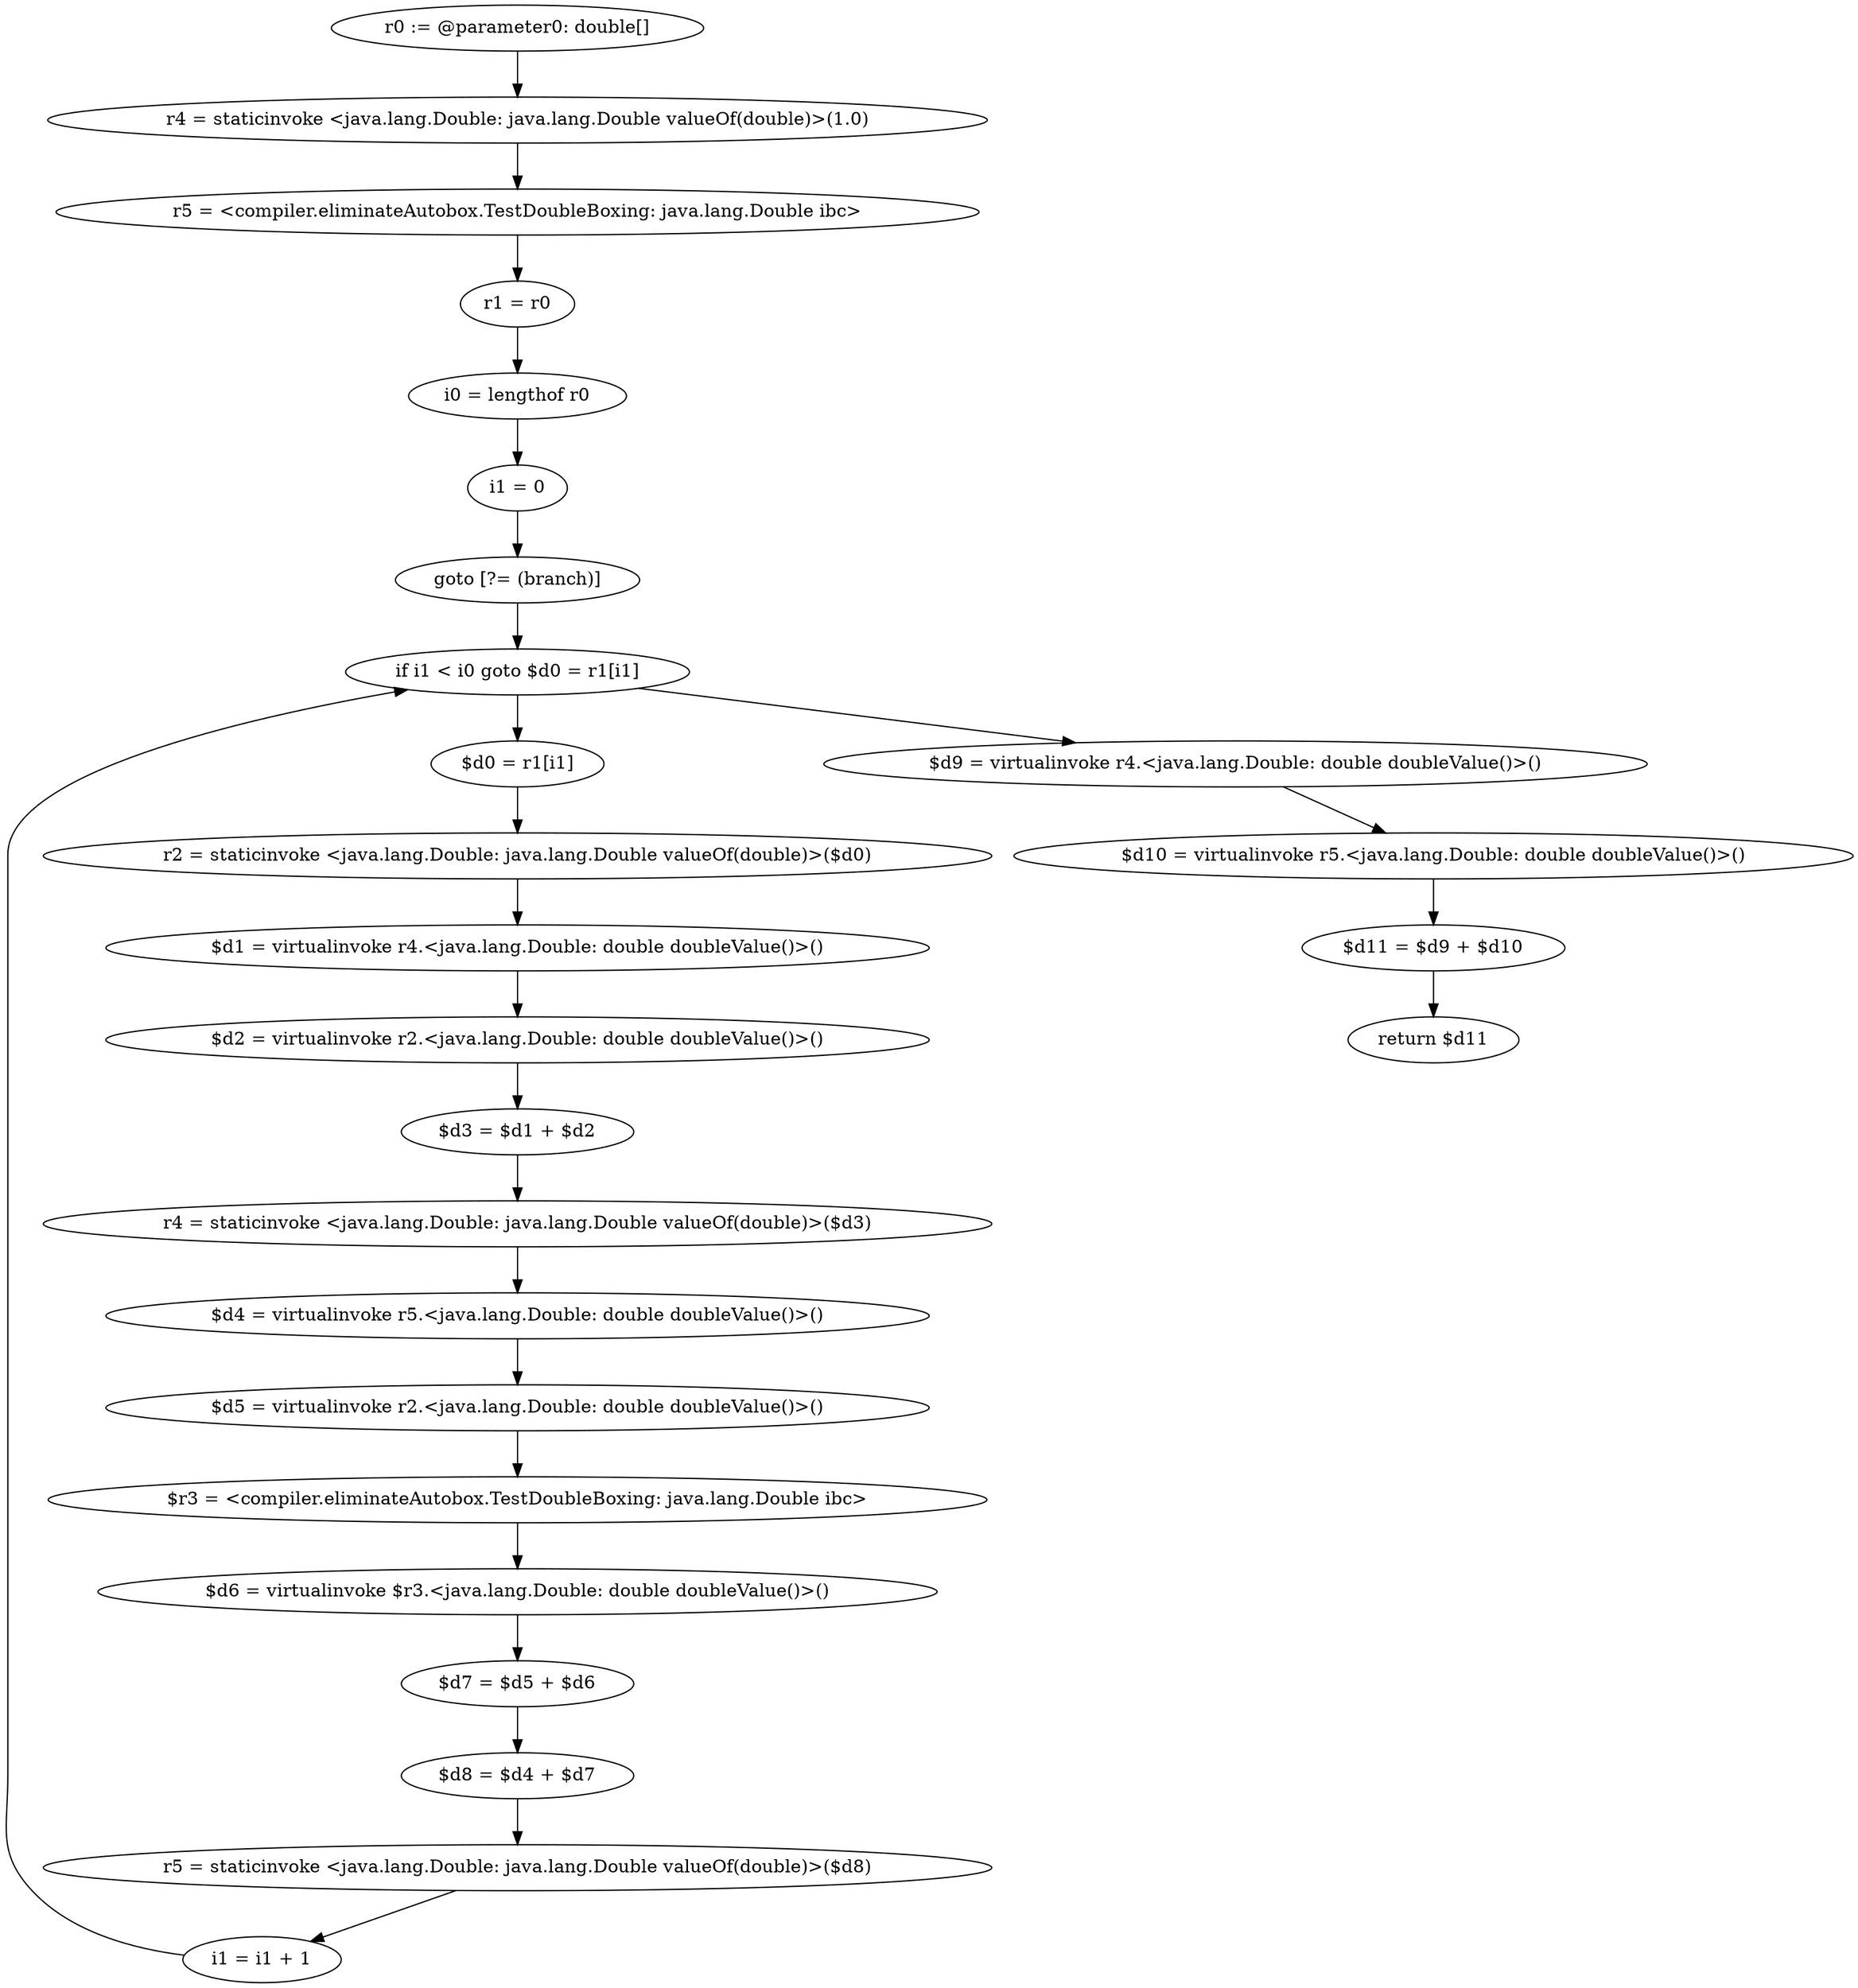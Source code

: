 digraph "unitGraph" {
    "r0 := @parameter0: double[]"
    "r4 = staticinvoke <java.lang.Double: java.lang.Double valueOf(double)>(1.0)"
    "r5 = <compiler.eliminateAutobox.TestDoubleBoxing: java.lang.Double ibc>"
    "r1 = r0"
    "i0 = lengthof r0"
    "i1 = 0"
    "goto [?= (branch)]"
    "$d0 = r1[i1]"
    "r2 = staticinvoke <java.lang.Double: java.lang.Double valueOf(double)>($d0)"
    "$d1 = virtualinvoke r4.<java.lang.Double: double doubleValue()>()"
    "$d2 = virtualinvoke r2.<java.lang.Double: double doubleValue()>()"
    "$d3 = $d1 + $d2"
    "r4 = staticinvoke <java.lang.Double: java.lang.Double valueOf(double)>($d3)"
    "$d4 = virtualinvoke r5.<java.lang.Double: double doubleValue()>()"
    "$d5 = virtualinvoke r2.<java.lang.Double: double doubleValue()>()"
    "$r3 = <compiler.eliminateAutobox.TestDoubleBoxing: java.lang.Double ibc>"
    "$d6 = virtualinvoke $r3.<java.lang.Double: double doubleValue()>()"
    "$d7 = $d5 + $d6"
    "$d8 = $d4 + $d7"
    "r5 = staticinvoke <java.lang.Double: java.lang.Double valueOf(double)>($d8)"
    "i1 = i1 + 1"
    "if i1 < i0 goto $d0 = r1[i1]"
    "$d9 = virtualinvoke r4.<java.lang.Double: double doubleValue()>()"
    "$d10 = virtualinvoke r5.<java.lang.Double: double doubleValue()>()"
    "$d11 = $d9 + $d10"
    "return $d11"
    "r0 := @parameter0: double[]"->"r4 = staticinvoke <java.lang.Double: java.lang.Double valueOf(double)>(1.0)";
    "r4 = staticinvoke <java.lang.Double: java.lang.Double valueOf(double)>(1.0)"->"r5 = <compiler.eliminateAutobox.TestDoubleBoxing: java.lang.Double ibc>";
    "r5 = <compiler.eliminateAutobox.TestDoubleBoxing: java.lang.Double ibc>"->"r1 = r0";
    "r1 = r0"->"i0 = lengthof r0";
    "i0 = lengthof r0"->"i1 = 0";
    "i1 = 0"->"goto [?= (branch)]";
    "goto [?= (branch)]"->"if i1 < i0 goto $d0 = r1[i1]";
    "$d0 = r1[i1]"->"r2 = staticinvoke <java.lang.Double: java.lang.Double valueOf(double)>($d0)";
    "r2 = staticinvoke <java.lang.Double: java.lang.Double valueOf(double)>($d0)"->"$d1 = virtualinvoke r4.<java.lang.Double: double doubleValue()>()";
    "$d1 = virtualinvoke r4.<java.lang.Double: double doubleValue()>()"->"$d2 = virtualinvoke r2.<java.lang.Double: double doubleValue()>()";
    "$d2 = virtualinvoke r2.<java.lang.Double: double doubleValue()>()"->"$d3 = $d1 + $d2";
    "$d3 = $d1 + $d2"->"r4 = staticinvoke <java.lang.Double: java.lang.Double valueOf(double)>($d3)";
    "r4 = staticinvoke <java.lang.Double: java.lang.Double valueOf(double)>($d3)"->"$d4 = virtualinvoke r5.<java.lang.Double: double doubleValue()>()";
    "$d4 = virtualinvoke r5.<java.lang.Double: double doubleValue()>()"->"$d5 = virtualinvoke r2.<java.lang.Double: double doubleValue()>()";
    "$d5 = virtualinvoke r2.<java.lang.Double: double doubleValue()>()"->"$r3 = <compiler.eliminateAutobox.TestDoubleBoxing: java.lang.Double ibc>";
    "$r3 = <compiler.eliminateAutobox.TestDoubleBoxing: java.lang.Double ibc>"->"$d6 = virtualinvoke $r3.<java.lang.Double: double doubleValue()>()";
    "$d6 = virtualinvoke $r3.<java.lang.Double: double doubleValue()>()"->"$d7 = $d5 + $d6";
    "$d7 = $d5 + $d6"->"$d8 = $d4 + $d7";
    "$d8 = $d4 + $d7"->"r5 = staticinvoke <java.lang.Double: java.lang.Double valueOf(double)>($d8)";
    "r5 = staticinvoke <java.lang.Double: java.lang.Double valueOf(double)>($d8)"->"i1 = i1 + 1";
    "i1 = i1 + 1"->"if i1 < i0 goto $d0 = r1[i1]";
    "if i1 < i0 goto $d0 = r1[i1]"->"$d9 = virtualinvoke r4.<java.lang.Double: double doubleValue()>()";
    "if i1 < i0 goto $d0 = r1[i1]"->"$d0 = r1[i1]";
    "$d9 = virtualinvoke r4.<java.lang.Double: double doubleValue()>()"->"$d10 = virtualinvoke r5.<java.lang.Double: double doubleValue()>()";
    "$d10 = virtualinvoke r5.<java.lang.Double: double doubleValue()>()"->"$d11 = $d9 + $d10";
    "$d11 = $d9 + $d10"->"return $d11";
}

